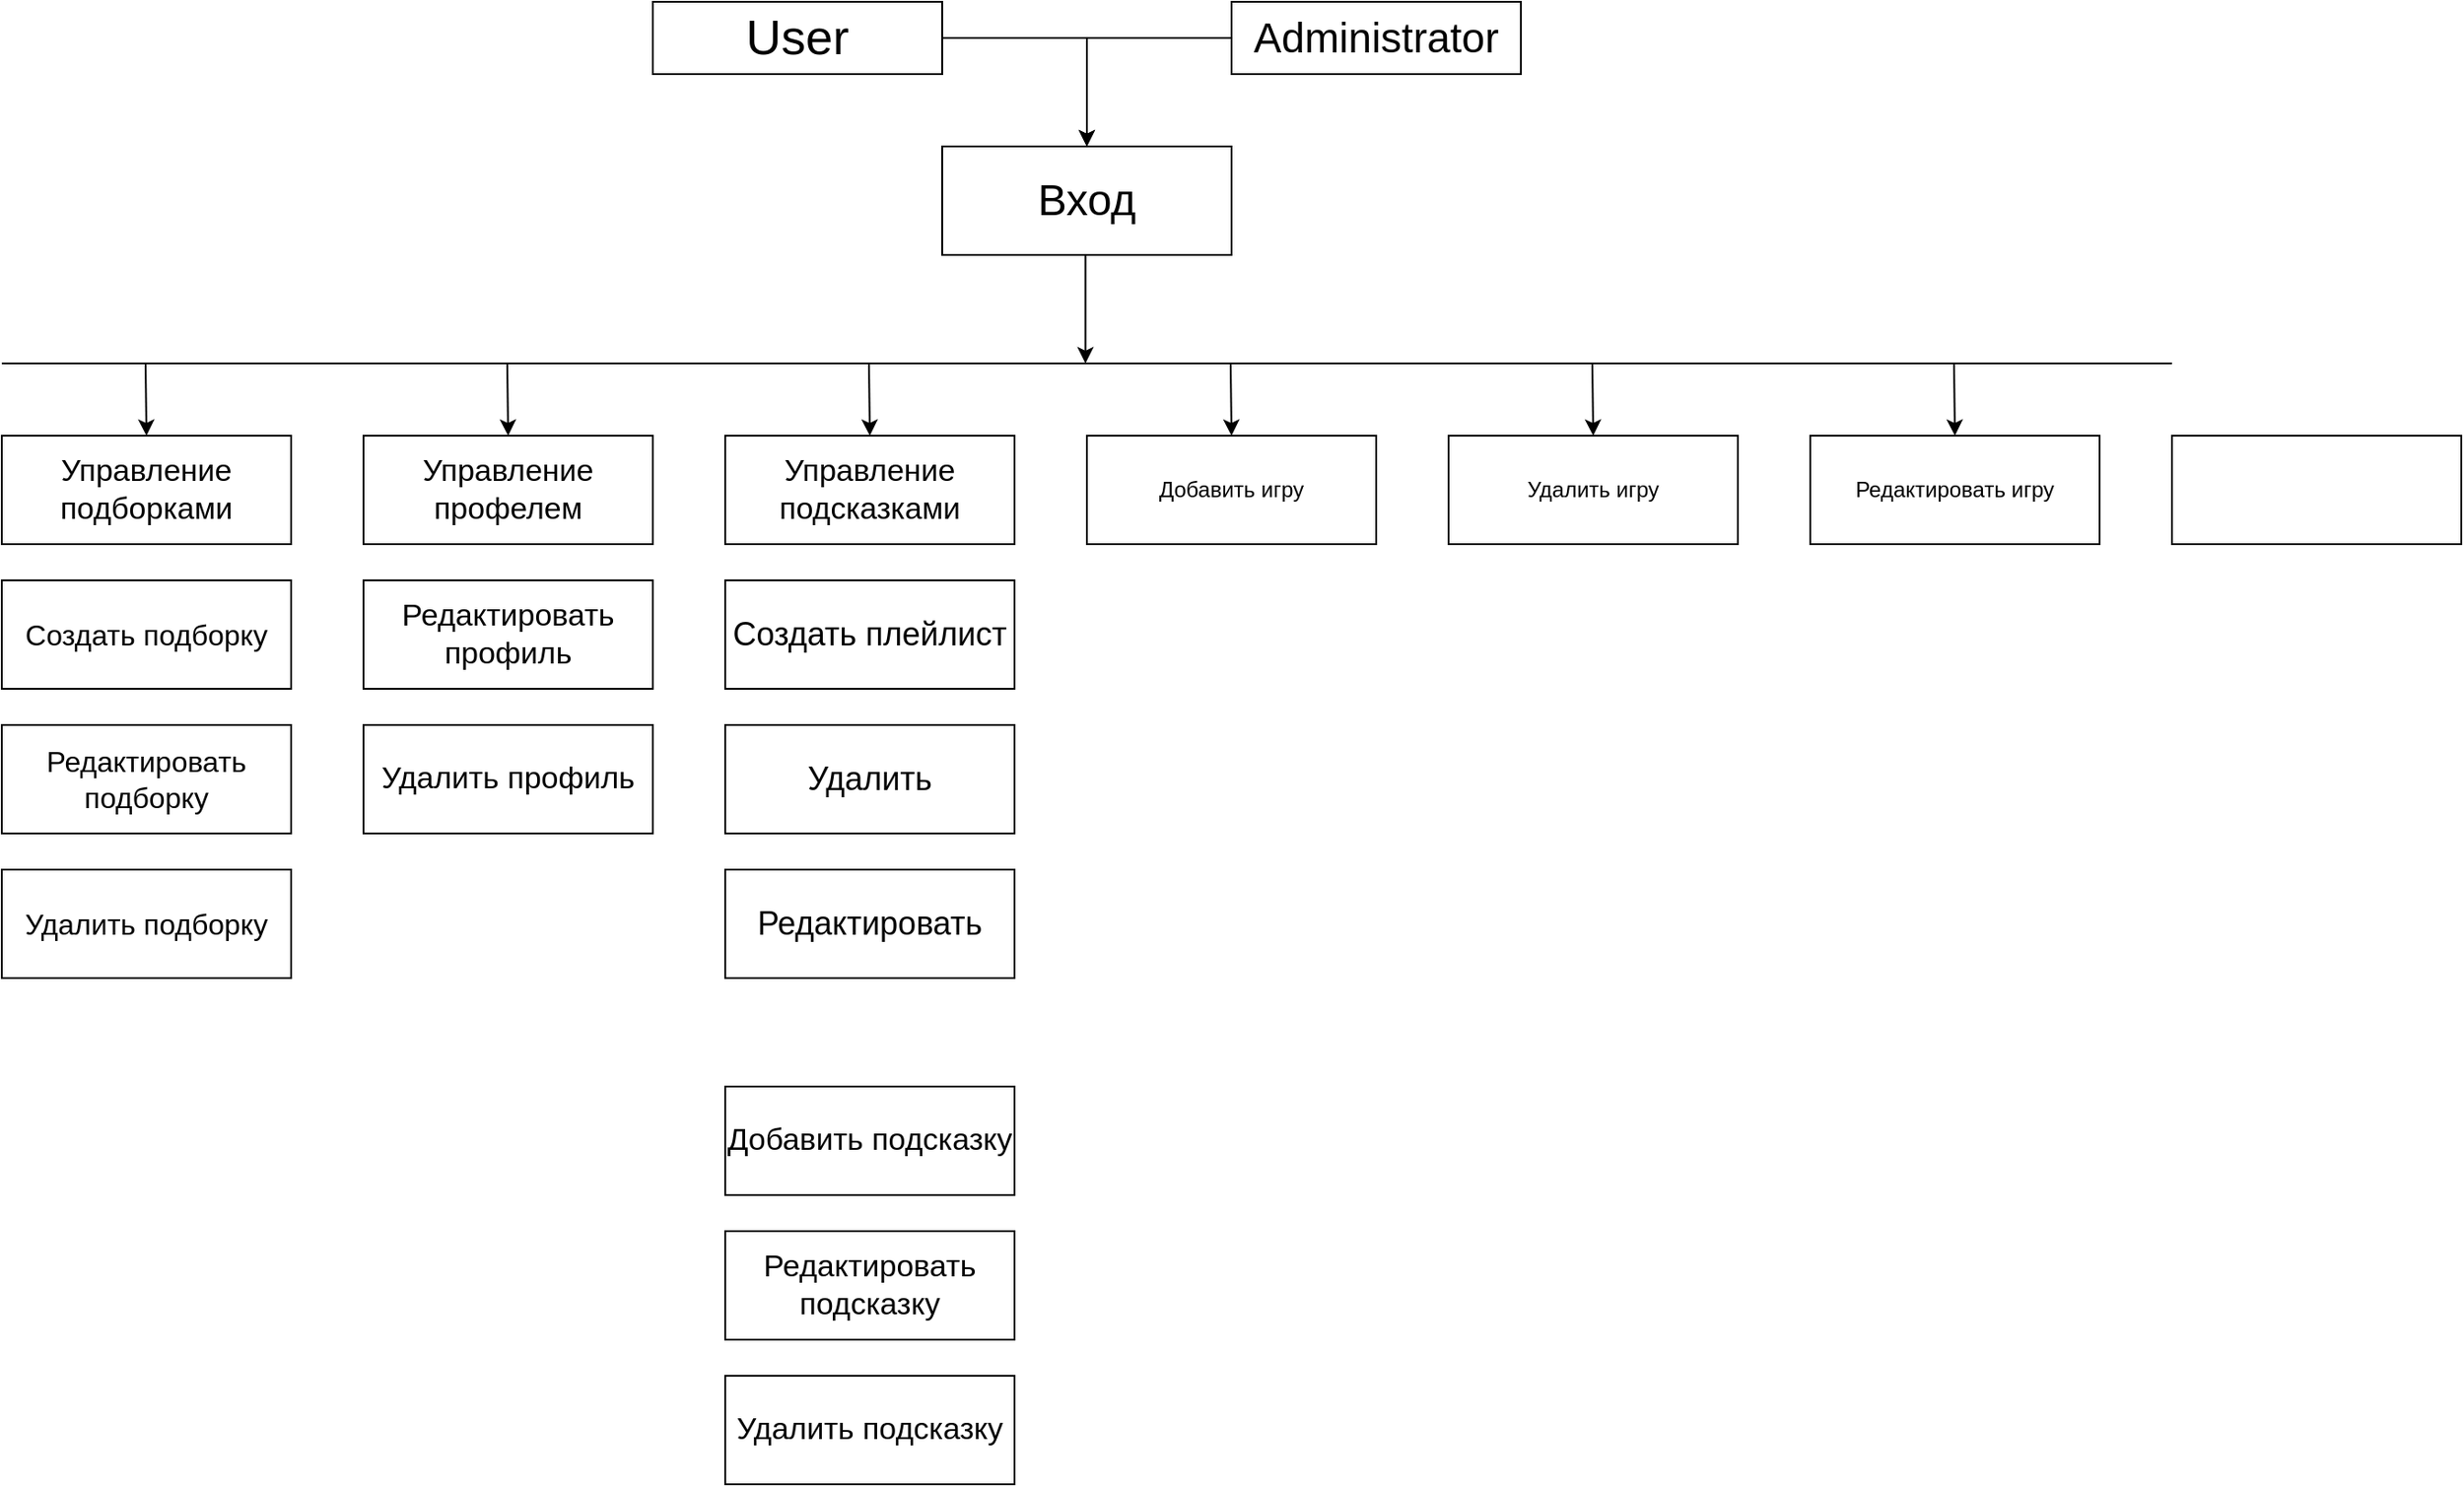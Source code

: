 <mxfile version="22.0.2" type="device">
  <diagram id="6a731a19-8d31-9384-78a2-239565b7b9f0" name="Page-1">
    <mxGraphModel dx="1594" dy="1772" grid="1" gridSize="10" guides="1" tooltips="1" connect="1" arrows="1" fold="1" page="1" pageScale="1" pageWidth="1169" pageHeight="827" background="none" math="0" shadow="0">
      <root>
        <mxCell id="0" />
        <mxCell id="1" parent="0" />
        <mxCell id="diLiWN5I9B52hCAB-nTy-1796" style="edgeStyle=orthogonalEdgeStyle;rounded=0;orthogonalLoop=1;jettySize=auto;html=1;entryX=0.5;entryY=0;entryDx=0;entryDy=0;" edge="1" parent="1" source="diLiWN5I9B52hCAB-nTy-1780" target="diLiWN5I9B52hCAB-nTy-1794">
          <mxGeometry relative="1" as="geometry">
            <Array as="points">
              <mxPoint x="960" y="-140" />
            </Array>
          </mxGeometry>
        </mxCell>
        <mxCell id="diLiWN5I9B52hCAB-nTy-1780" value="User" style="rounded=0;whiteSpace=wrap;html=1;fontSize=27;" vertex="1" parent="1">
          <mxGeometry x="720" y="-160" width="160" height="40" as="geometry" />
        </mxCell>
        <mxCell id="diLiWN5I9B52hCAB-nTy-1782" value="" style="endArrow=none;html=1;rounded=0;" edge="1" parent="1">
          <mxGeometry width="50" height="50" relative="1" as="geometry">
            <mxPoint x="360" y="40" as="sourcePoint" />
            <mxPoint x="960" y="40" as="targetPoint" />
          </mxGeometry>
        </mxCell>
        <mxCell id="diLiWN5I9B52hCAB-nTy-1783" value="Управление подборками" style="rounded=0;whiteSpace=wrap;html=1;fontSize=17;" vertex="1" parent="1">
          <mxGeometry x="360" y="80" width="160" height="60" as="geometry" />
        </mxCell>
        <mxCell id="diLiWN5I9B52hCAB-nTy-1787" value="Управление профелем" style="rounded=0;whiteSpace=wrap;html=1;fontSize=17;" vertex="1" parent="1">
          <mxGeometry x="560" y="80" width="160" height="60" as="geometry" />
        </mxCell>
        <mxCell id="diLiWN5I9B52hCAB-nTy-1788" value="Управление подсказками" style="rounded=0;whiteSpace=wrap;html=1;fontSize=17;" vertex="1" parent="1">
          <mxGeometry x="760" y="80" width="160" height="60" as="geometry" />
        </mxCell>
        <mxCell id="diLiWN5I9B52hCAB-nTy-1789" value="" style="endArrow=classic;html=1;rounded=0;entryX=0.5;entryY=0;entryDx=0;entryDy=0;" edge="1" parent="1" target="diLiWN5I9B52hCAB-nTy-1783">
          <mxGeometry width="50" height="50" relative="1" as="geometry">
            <mxPoint x="439.5" y="40" as="sourcePoint" />
            <mxPoint x="439.5" y="110" as="targetPoint" />
          </mxGeometry>
        </mxCell>
        <mxCell id="diLiWN5I9B52hCAB-nTy-1790" value="" style="endArrow=classic;html=1;rounded=0;entryX=0.5;entryY=0;entryDx=0;entryDy=0;" edge="1" parent="1">
          <mxGeometry width="50" height="50" relative="1" as="geometry">
            <mxPoint x="639.5" y="40" as="sourcePoint" />
            <mxPoint x="640" y="80" as="targetPoint" />
          </mxGeometry>
        </mxCell>
        <mxCell id="diLiWN5I9B52hCAB-nTy-1791" value="" style="endArrow=classic;html=1;rounded=0;entryX=0.5;entryY=0;entryDx=0;entryDy=0;" edge="1" parent="1">
          <mxGeometry width="50" height="50" relative="1" as="geometry">
            <mxPoint x="839.5" y="40" as="sourcePoint" />
            <mxPoint x="840" y="80" as="targetPoint" />
          </mxGeometry>
        </mxCell>
        <mxCell id="diLiWN5I9B52hCAB-nTy-1794" value="Вход" style="rounded=0;whiteSpace=wrap;html=1;fontSize=24;" vertex="1" parent="1">
          <mxGeometry x="880" y="-80" width="160" height="60" as="geometry" />
        </mxCell>
        <mxCell id="diLiWN5I9B52hCAB-nTy-1797" style="edgeStyle=orthogonalEdgeStyle;rounded=0;orthogonalLoop=1;jettySize=auto;html=1;entryX=0.5;entryY=0;entryDx=0;entryDy=0;" edge="1" parent="1" source="diLiWN5I9B52hCAB-nTy-1795" target="diLiWN5I9B52hCAB-nTy-1794">
          <mxGeometry relative="1" as="geometry">
            <Array as="points">
              <mxPoint x="960" y="-140" />
            </Array>
          </mxGeometry>
        </mxCell>
        <mxCell id="diLiWN5I9B52hCAB-nTy-1795" value="Administrator" style="rounded=0;whiteSpace=wrap;html=1;fontSize=23;" vertex="1" parent="1">
          <mxGeometry x="1040" y="-160" width="160" height="40" as="geometry" />
        </mxCell>
        <mxCell id="diLiWN5I9B52hCAB-nTy-1798" value="" style="endArrow=classic;html=1;rounded=0;" edge="1" parent="1">
          <mxGeometry width="50" height="50" relative="1" as="geometry">
            <mxPoint x="959.23" y="-20" as="sourcePoint" />
            <mxPoint x="959.23" y="40" as="targetPoint" />
          </mxGeometry>
        </mxCell>
        <mxCell id="diLiWN5I9B52hCAB-nTy-1806" value="" style="endArrow=none;html=1;rounded=0;" edge="1" parent="1">
          <mxGeometry width="50" height="50" relative="1" as="geometry">
            <mxPoint x="960" y="40" as="sourcePoint" />
            <mxPoint x="1560" y="40" as="targetPoint" />
          </mxGeometry>
        </mxCell>
        <mxCell id="diLiWN5I9B52hCAB-nTy-1807" value="Добавить игру" style="rounded=0;whiteSpace=wrap;html=1;" vertex="1" parent="1">
          <mxGeometry x="960" y="80" width="160" height="60" as="geometry" />
        </mxCell>
        <mxCell id="diLiWN5I9B52hCAB-nTy-1808" value="Удалить игру" style="rounded=0;whiteSpace=wrap;html=1;" vertex="1" parent="1">
          <mxGeometry x="1160" y="80" width="160" height="60" as="geometry" />
        </mxCell>
        <mxCell id="diLiWN5I9B52hCAB-nTy-1809" value="Редактировать игру" style="rounded=0;whiteSpace=wrap;html=1;" vertex="1" parent="1">
          <mxGeometry x="1360" y="80" width="160" height="60" as="geometry" />
        </mxCell>
        <mxCell id="diLiWN5I9B52hCAB-nTy-1810" value="" style="endArrow=classic;html=1;rounded=0;entryX=0.5;entryY=0;entryDx=0;entryDy=0;" edge="1" target="diLiWN5I9B52hCAB-nTy-1807" parent="1">
          <mxGeometry width="50" height="50" relative="1" as="geometry">
            <mxPoint x="1039.5" y="40" as="sourcePoint" />
            <mxPoint x="1039.5" y="110" as="targetPoint" />
          </mxGeometry>
        </mxCell>
        <mxCell id="diLiWN5I9B52hCAB-nTy-1811" value="" style="endArrow=classic;html=1;rounded=0;entryX=0.5;entryY=0;entryDx=0;entryDy=0;" edge="1" parent="1">
          <mxGeometry width="50" height="50" relative="1" as="geometry">
            <mxPoint x="1239.5" y="40" as="sourcePoint" />
            <mxPoint x="1240" y="80" as="targetPoint" />
          </mxGeometry>
        </mxCell>
        <mxCell id="diLiWN5I9B52hCAB-nTy-1812" value="" style="endArrow=classic;html=1;rounded=0;entryX=0.5;entryY=0;entryDx=0;entryDy=0;" edge="1" parent="1">
          <mxGeometry width="50" height="50" relative="1" as="geometry">
            <mxPoint x="1439.5" y="40" as="sourcePoint" />
            <mxPoint x="1440" y="80" as="targetPoint" />
          </mxGeometry>
        </mxCell>
        <mxCell id="diLiWN5I9B52hCAB-nTy-1813" value="" style="rounded=0;whiteSpace=wrap;html=1;" vertex="1" parent="1">
          <mxGeometry x="1560" y="80" width="160" height="60" as="geometry" />
        </mxCell>
        <mxCell id="diLiWN5I9B52hCAB-nTy-1814" value="Создать подборку" style="rounded=0;whiteSpace=wrap;html=1;fontSize=16;" vertex="1" parent="1">
          <mxGeometry x="360" y="160" width="160" height="60" as="geometry" />
        </mxCell>
        <mxCell id="diLiWN5I9B52hCAB-nTy-1815" value="Удалить подборку" style="rounded=0;whiteSpace=wrap;html=1;fontSize=16;" vertex="1" parent="1">
          <mxGeometry x="360" y="320" width="160" height="60" as="geometry" />
        </mxCell>
        <mxCell id="diLiWN5I9B52hCAB-nTy-1816" value="Редактировать подборку" style="rounded=0;whiteSpace=wrap;html=1;fontSize=16;" vertex="1" parent="1">
          <mxGeometry x="360" y="240" width="160" height="60" as="geometry" />
        </mxCell>
        <mxCell id="diLiWN5I9B52hCAB-nTy-1817" value="Редактировать профиль" style="rounded=0;whiteSpace=wrap;html=1;fontSize=17;" vertex="1" parent="1">
          <mxGeometry x="560" y="160" width="160" height="60" as="geometry" />
        </mxCell>
        <mxCell id="diLiWN5I9B52hCAB-nTy-1818" value="Удалить профиль" style="rounded=0;whiteSpace=wrap;html=1;fontSize=17;" vertex="1" parent="1">
          <mxGeometry x="560" y="240" width="160" height="60" as="geometry" />
        </mxCell>
        <mxCell id="diLiWN5I9B52hCAB-nTy-1819" value="Создать плейлист" style="rounded=0;whiteSpace=wrap;html=1;fontSize=18;" vertex="1" parent="1">
          <mxGeometry x="760" y="160" width="160" height="60" as="geometry" />
        </mxCell>
        <mxCell id="diLiWN5I9B52hCAB-nTy-1820" value="Удалить" style="rounded=0;whiteSpace=wrap;html=1;fontSize=18;" vertex="1" parent="1">
          <mxGeometry x="760" y="240" width="160" height="60" as="geometry" />
        </mxCell>
        <mxCell id="diLiWN5I9B52hCAB-nTy-1821" value="Редактировать" style="rounded=0;whiteSpace=wrap;html=1;fontSize=18;" vertex="1" parent="1">
          <mxGeometry x="760" y="320" width="160" height="60" as="geometry" />
        </mxCell>
        <mxCell id="diLiWN5I9B52hCAB-nTy-1822" value="Добавить подсказку" style="rounded=0;whiteSpace=wrap;html=1;fontSize=17;" vertex="1" parent="1">
          <mxGeometry x="760" y="440" width="160" height="60" as="geometry" />
        </mxCell>
        <mxCell id="diLiWN5I9B52hCAB-nTy-1823" value="Удалить подсказку" style="rounded=0;whiteSpace=wrap;html=1;fontSize=17;" vertex="1" parent="1">
          <mxGeometry x="760" y="600" width="160" height="60" as="geometry" />
        </mxCell>
        <mxCell id="diLiWN5I9B52hCAB-nTy-1824" value="Редактировать подсказку" style="rounded=0;whiteSpace=wrap;html=1;fontSize=17;" vertex="1" parent="1">
          <mxGeometry x="760" y="520" width="160" height="60" as="geometry" />
        </mxCell>
      </root>
    </mxGraphModel>
  </diagram>
</mxfile>
